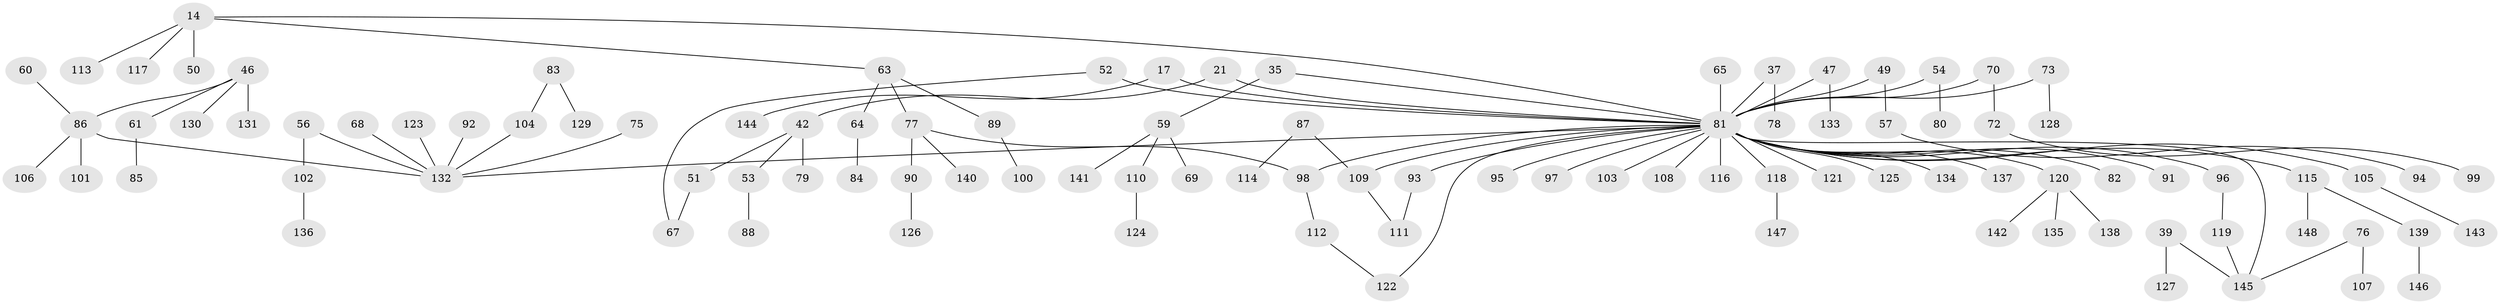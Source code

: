 // original degree distribution, {5: 0.04054054054054054, 3: 0.10810810810810811, 4: 0.08108108108108109, 9: 0.006756756756756757, 6: 0.006756756756756757, 7: 0.006756756756756757, 2: 0.30405405405405406, 1: 0.44594594594594594}
// Generated by graph-tools (version 1.1) at 2025/46/03/04/25 21:46:01]
// undirected, 103 vertices, 107 edges
graph export_dot {
graph [start="1"]
  node [color=gray90,style=filled];
  14;
  17;
  21;
  35;
  37;
  39;
  42;
  46;
  47;
  49;
  50;
  51;
  52;
  53;
  54;
  56;
  57;
  59;
  60;
  61;
  63;
  64;
  65;
  67;
  68;
  69;
  70;
  72;
  73;
  75;
  76;
  77;
  78;
  79;
  80;
  81 [super="+7+25+36+28+33+19+31+55+45+58+62+29"];
  82;
  83;
  84;
  85;
  86 [super="+38"];
  87;
  88;
  89;
  90;
  91;
  92;
  93;
  94;
  95;
  96 [super="+44"];
  97;
  98;
  99;
  100;
  101;
  102;
  103;
  104 [super="+74"];
  105 [super="+71"];
  106;
  107;
  108;
  109 [super="+43"];
  110;
  111;
  112;
  113;
  114;
  115;
  116;
  117;
  118;
  119;
  120;
  121;
  122;
  123;
  124;
  125;
  126;
  127;
  128;
  129;
  130;
  131;
  132 [super="+16+20+22+48"];
  133;
  134;
  135;
  136;
  137;
  138;
  139;
  140;
  141;
  142;
  143;
  144;
  145 [super="+32"];
  146;
  147;
  148;
  14 -- 50;
  14 -- 63;
  14 -- 113;
  14 -- 117;
  14 -- 81;
  17 -- 144;
  17 -- 81;
  21 -- 42;
  21 -- 81;
  35 -- 59;
  35 -- 81;
  37 -- 78;
  37 -- 81;
  39 -- 127;
  39 -- 145;
  42 -- 51;
  42 -- 53;
  42 -- 79;
  46 -- 61;
  46 -- 130;
  46 -- 131;
  46 -- 86;
  47 -- 133;
  47 -- 81;
  49 -- 57;
  49 -- 81;
  51 -- 67;
  52 -- 67;
  52 -- 81;
  53 -- 88;
  54 -- 80;
  54 -- 81;
  56 -- 102;
  56 -- 132;
  57 -- 94;
  59 -- 69;
  59 -- 110;
  59 -- 141;
  60 -- 86;
  61 -- 85;
  63 -- 64;
  63 -- 77;
  63 -- 89;
  64 -- 84;
  65 -- 81;
  68 -- 132;
  70 -- 72;
  70 -- 81;
  72 -- 99;
  73 -- 128;
  73 -- 81;
  75 -- 132;
  76 -- 107;
  76 -- 145;
  77 -- 90;
  77 -- 98;
  77 -- 140;
  81 -- 115;
  81 -- 134;
  81 -- 98;
  81 -- 118;
  81 -- 121;
  81 -- 97;
  81 -- 125;
  81 -- 109;
  81 -- 96;
  81 -- 132;
  81 -- 82;
  81 -- 145;
  81 -- 93;
  81 -- 95;
  81 -- 103;
  81 -- 108;
  81 -- 116;
  81 -- 137;
  81 -- 122;
  81 -- 120;
  81 -- 105;
  81 -- 91;
  83 -- 129;
  83 -- 104;
  86 -- 101;
  86 -- 132;
  86 -- 106;
  87 -- 114;
  87 -- 109;
  89 -- 100;
  90 -- 126;
  92 -- 132;
  93 -- 111;
  96 -- 119;
  98 -- 112;
  102 -- 136;
  104 -- 132;
  105 -- 143;
  109 -- 111;
  110 -- 124;
  112 -- 122;
  115 -- 139;
  115 -- 148;
  118 -- 147;
  119 -- 145;
  120 -- 135;
  120 -- 138;
  120 -- 142;
  123 -- 132;
  139 -- 146;
}
